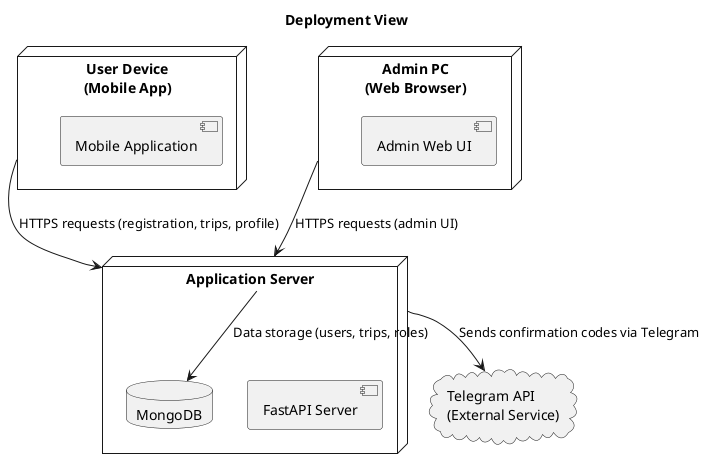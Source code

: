 @startuml deployment_view

title Deployment View 

node "User Device\n(Mobile App)" as MobileDevice {
  [Mobile Application]
}

node "Admin PC\n(Web Browser)" as AdminPC {
  [Admin Web UI]
}

node "Application Server" as AppServer {
  component "FastAPI Server"
  database "MongoDB"
}

cloud "Telegram API\n(External Service)" as TelegramCloud

MobileDevice --> AppServer : HTTPS requests (registration, trips, profile)
AdminPC --> AppServer : HTTPS requests (admin UI)
AppServer --> MongoDB : Data storage (users, trips, roles)
AppServer --> TelegramCloud : Sends confirmation codes via Telegram

@enduml
